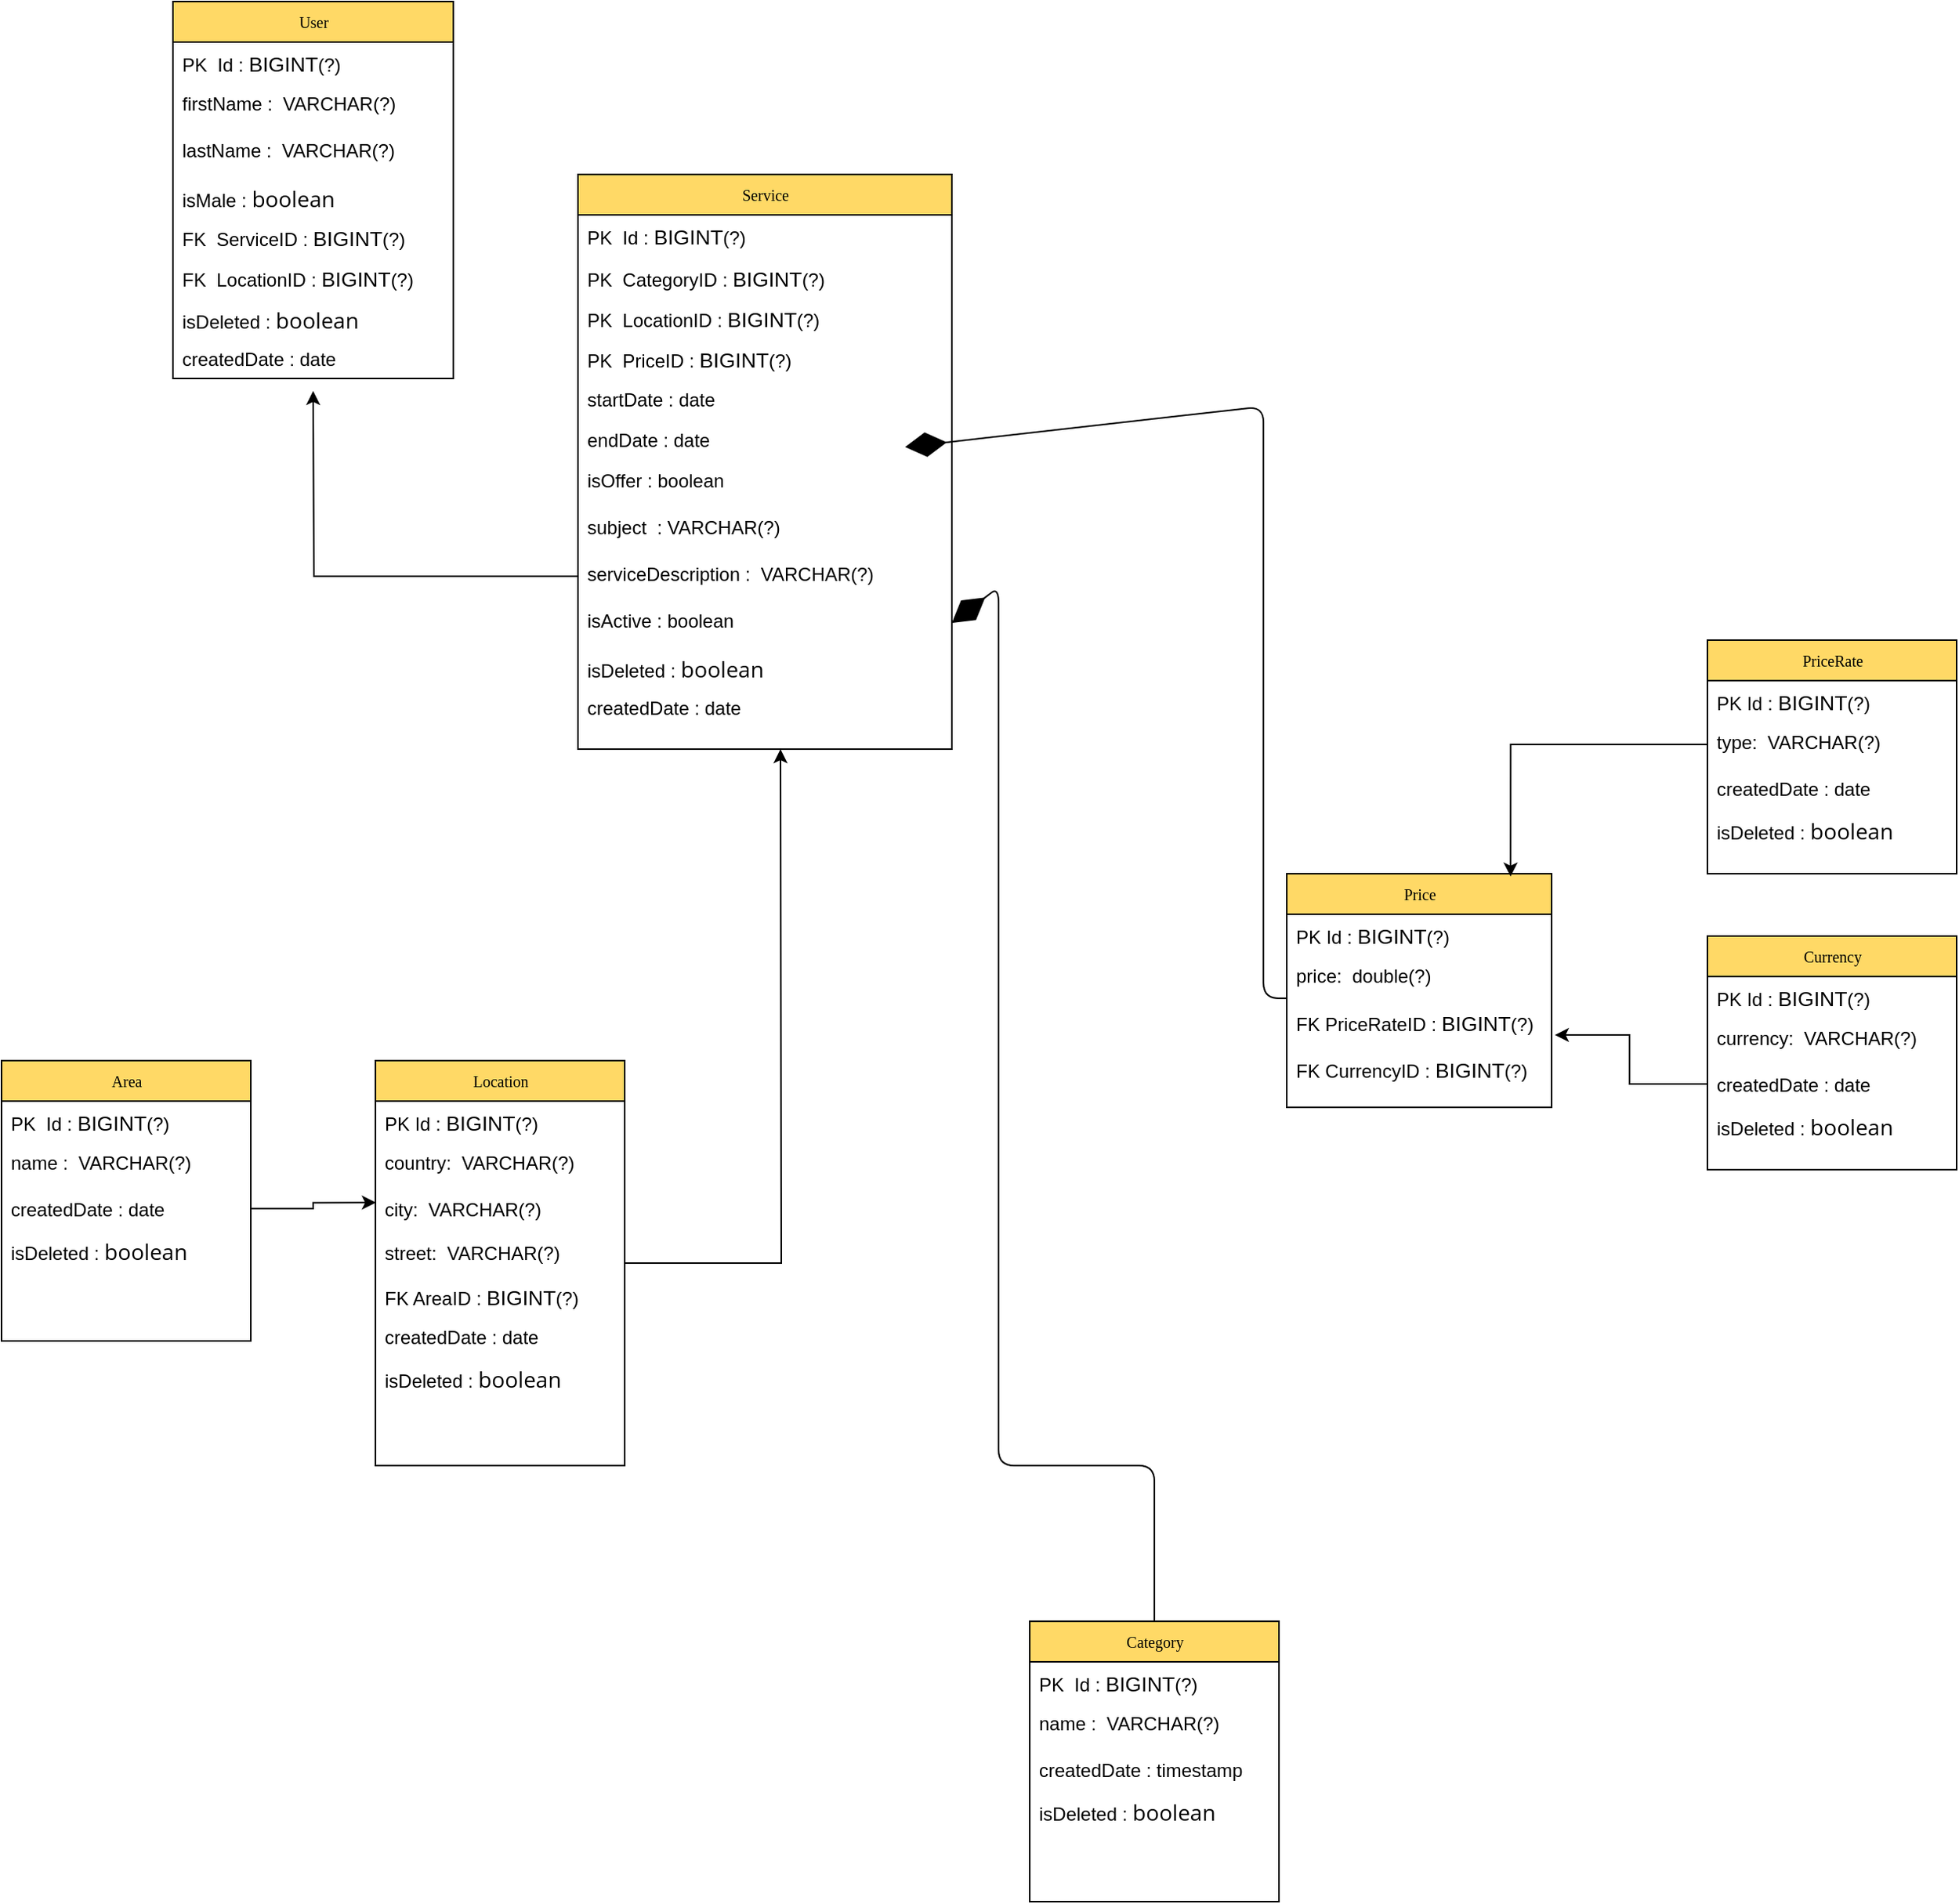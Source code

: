<mxfile version="12.8.1" type="github">
  <diagram id="fjW9XBGuvEGNRJiDpevI" name="Page-1">
    <mxGraphModel dx="1646" dy="1749" grid="1" gridSize="10" guides="1" tooltips="1" connect="1" arrows="1" fold="1" page="1" pageScale="1" pageWidth="850" pageHeight="1100" math="0" shadow="0">
      <root>
        <mxCell id="0" />
        <mxCell id="1" parent="0" />
        <mxCell id="ZYrpAKafaMUzDecGM8QH-43" value="Category" style="swimlane;html=1;fontStyle=0;childLayout=stackLayout;horizontal=1;startSize=26;fillColor=#FFD966;horizontalStack=0;resizeParent=1;resizeLast=0;collapsible=1;marginBottom=0;swimlaneFillColor=#ffffff;rounded=0;shadow=0;comic=0;labelBackgroundColor=none;strokeWidth=1;fontFamily=Verdana;fontSize=10;align=center;" parent="1" vertex="1">
          <mxGeometry x="-170" y="500" width="160" height="180" as="geometry" />
        </mxCell>
        <mxCell id="4Ubxrk7s4MT3tRCv33ai-3" value="PK&amp;nbsp; Id :&amp;nbsp;&lt;span style=&quot;font-family: &amp;#34;arial&amp;#34; , &amp;#34;helvetica&amp;#34; , sans-serif ; font-size: 13.333px ; background-color: rgb(255 , 255 , 255)&quot;&gt;BIGINT&lt;/span&gt;(?)&lt;span style=&quot;font-family: &amp;#34;arial&amp;#34; , &amp;#34;helvetica&amp;#34; , sans-serif ; font-size: 13.333px ; background-color: rgb(255 , 255 , 255)&quot;&gt;&lt;br&gt;&amp;nbsp;&lt;/span&gt;" style="text;html=1;strokeColor=none;fillColor=none;align=left;verticalAlign=top;spacingLeft=4;spacingRight=4;whiteSpace=wrap;overflow=hidden;rotatable=0;points=[[0,0.5],[1,0.5]];portConstraint=eastwest;" vertex="1" parent="ZYrpAKafaMUzDecGM8QH-43">
          <mxGeometry y="26" width="160" height="26" as="geometry" />
        </mxCell>
        <mxCell id="ZYrpAKafaMUzDecGM8QH-44" value="name :&amp;nbsp; VARCHAR(?)" style="text;html=1;strokeColor=none;fillColor=none;align=left;verticalAlign=top;spacingLeft=4;spacingRight=4;whiteSpace=wrap;overflow=hidden;rotatable=0;points=[[0,0.5],[1,0.5]];portConstraint=eastwest;" parent="ZYrpAKafaMUzDecGM8QH-43" vertex="1">
          <mxGeometry y="52" width="160" height="30" as="geometry" />
        </mxCell>
        <mxCell id="4Ubxrk7s4MT3tRCv33ai-4" value="createdDate : timestamp" style="text;html=1;strokeColor=none;fillColor=none;align=left;verticalAlign=top;spacingLeft=4;spacingRight=4;whiteSpace=wrap;overflow=hidden;rotatable=0;points=[[0,0.5],[1,0.5]];portConstraint=eastwest;" vertex="1" parent="ZYrpAKafaMUzDecGM8QH-43">
          <mxGeometry y="82" width="160" height="26" as="geometry" />
        </mxCell>
        <mxCell id="4Ubxrk7s4MT3tRCv33ai-5" value="isDeleted :&amp;nbsp;&lt;span style=&quot;font-family: &amp;#34;open sans&amp;#34; , &amp;#34;arial&amp;#34; , sans-serif ; font-size: 14px&quot;&gt;boolean&lt;/span&gt;" style="text;html=1;strokeColor=none;fillColor=none;align=left;verticalAlign=top;spacingLeft=4;spacingRight=4;whiteSpace=wrap;overflow=hidden;rotatable=0;points=[[0,0.5],[1,0.5]];portConstraint=eastwest;" vertex="1" parent="ZYrpAKafaMUzDecGM8QH-43">
          <mxGeometry y="108" width="160" height="26" as="geometry" />
        </mxCell>
        <mxCell id="ZYrpAKafaMUzDecGM8QH-45" value="Service" style="swimlane;html=1;fontStyle=0;childLayout=stackLayout;horizontal=1;startSize=26;fillColor=#FFD966;horizontalStack=0;resizeParent=1;resizeLast=0;collapsible=1;marginBottom=0;swimlaneFillColor=#ffffff;rounded=0;shadow=0;comic=0;labelBackgroundColor=none;strokeWidth=1;fontFamily=Verdana;fontSize=10;align=center;" parent="1" vertex="1">
          <mxGeometry x="-460" y="-429" width="240" height="369" as="geometry" />
        </mxCell>
        <mxCell id="4Ubxrk7s4MT3tRCv33ai-59" value="PK&amp;nbsp; Id :&amp;nbsp;&lt;span style=&quot;font-family: &amp;#34;arial&amp;#34; , &amp;#34;helvetica&amp;#34; , sans-serif ; font-size: 13.333px ; background-color: rgb(255 , 255 , 255)&quot;&gt;BIGINT&lt;/span&gt;(?)&lt;span style=&quot;font-family: &amp;#34;arial&amp;#34; , &amp;#34;helvetica&amp;#34; , sans-serif ; font-size: 13.333px ; background-color: rgb(255 , 255 , 255)&quot;&gt;&lt;br&gt;&amp;nbsp;&lt;/span&gt;" style="text;html=1;strokeColor=none;fillColor=none;align=left;verticalAlign=top;spacingLeft=4;spacingRight=4;whiteSpace=wrap;overflow=hidden;rotatable=0;points=[[0,0.5],[1,0.5]];portConstraint=eastwest;" vertex="1" parent="ZYrpAKafaMUzDecGM8QH-45">
          <mxGeometry y="26" width="240" height="27" as="geometry" />
        </mxCell>
        <mxCell id="ZYrpAKafaMUzDecGM8QH-46" value="PK&amp;nbsp; CategoryID :&amp;nbsp;&lt;span style=&quot;font-family: &amp;#34;arial&amp;#34; , &amp;#34;helvetica&amp;#34; , sans-serif ; font-size: 13.333px ; background-color: rgb(255 , 255 , 255)&quot;&gt;BIGINT&lt;/span&gt;(?)&lt;span style=&quot;font-family: &amp;#34;arial&amp;#34; , &amp;#34;helvetica&amp;#34; , sans-serif ; font-size: 13.333px ; background-color: rgb(255 , 255 , 255)&quot;&gt;&lt;br&gt;&amp;nbsp;&lt;/span&gt;" style="text;html=1;strokeColor=none;fillColor=none;align=left;verticalAlign=top;spacingLeft=4;spacingRight=4;whiteSpace=wrap;overflow=hidden;rotatable=0;points=[[0,0.5],[1,0.5]];portConstraint=eastwest;" parent="ZYrpAKafaMUzDecGM8QH-45" vertex="1">
          <mxGeometry y="53" width="240" height="26" as="geometry" />
        </mxCell>
        <mxCell id="4Ubxrk7s4MT3tRCv33ai-65" value="PK&amp;nbsp; LocationID :&amp;nbsp;&lt;span style=&quot;font-family: &amp;#34;arial&amp;#34; , &amp;#34;helvetica&amp;#34; , sans-serif ; font-size: 13.333px ; background-color: rgb(255 , 255 , 255)&quot;&gt;BIGINT&lt;/span&gt;(?)&lt;span style=&quot;font-family: &amp;#34;arial&amp;#34; , &amp;#34;helvetica&amp;#34; , sans-serif ; font-size: 13.333px ; background-color: rgb(255 , 255 , 255)&quot;&gt;&lt;br&gt;&amp;nbsp;&lt;/span&gt;" style="text;html=1;strokeColor=none;fillColor=none;align=left;verticalAlign=top;spacingLeft=4;spacingRight=4;whiteSpace=wrap;overflow=hidden;rotatable=0;points=[[0,0.5],[1,0.5]];portConstraint=eastwest;" vertex="1" parent="ZYrpAKafaMUzDecGM8QH-45">
          <mxGeometry y="79" width="240" height="26" as="geometry" />
        </mxCell>
        <mxCell id="4Ubxrk7s4MT3tRCv33ai-66" value="PK&amp;nbsp; PriceID :&amp;nbsp;&lt;span style=&quot;font-family: &amp;#34;arial&amp;#34; , &amp;#34;helvetica&amp;#34; , sans-serif ; font-size: 13.333px ; background-color: rgb(255 , 255 , 255)&quot;&gt;BIGINT&lt;/span&gt;(?)&lt;span style=&quot;font-family: &amp;#34;arial&amp;#34; , &amp;#34;helvetica&amp;#34; , sans-serif ; font-size: 13.333px ; background-color: rgb(255 , 255 , 255)&quot;&gt;&lt;br&gt;&amp;nbsp;&lt;/span&gt;" style="text;html=1;strokeColor=none;fillColor=none;align=left;verticalAlign=top;spacingLeft=4;spacingRight=4;whiteSpace=wrap;overflow=hidden;rotatable=0;points=[[0,0.5],[1,0.5]];portConstraint=eastwest;" vertex="1" parent="ZYrpAKafaMUzDecGM8QH-45">
          <mxGeometry y="105" width="240" height="26" as="geometry" />
        </mxCell>
        <mxCell id="ZYrpAKafaMUzDecGM8QH-49" value="startDate : date" style="text;html=1;strokeColor=none;fillColor=none;align=left;verticalAlign=top;spacingLeft=4;spacingRight=4;whiteSpace=wrap;overflow=hidden;rotatable=0;points=[[0,0.5],[1,0.5]];portConstraint=eastwest;" parent="ZYrpAKafaMUzDecGM8QH-45" vertex="1">
          <mxGeometry y="131" width="240" height="26" as="geometry" />
        </mxCell>
        <mxCell id="4Ubxrk7s4MT3tRCv33ai-63" value="endDate : date" style="text;html=1;strokeColor=none;fillColor=none;align=left;verticalAlign=top;spacingLeft=4;spacingRight=4;whiteSpace=wrap;overflow=hidden;rotatable=0;points=[[0,0.5],[1,0.5]];portConstraint=eastwest;" vertex="1" parent="ZYrpAKafaMUzDecGM8QH-45">
          <mxGeometry y="157" width="240" height="26" as="geometry" />
        </mxCell>
        <mxCell id="ZYrpAKafaMUzDecGM8QH-51" value="isOffer : boolean" style="text;html=1;strokeColor=none;fillColor=none;align=left;verticalAlign=top;spacingLeft=4;spacingRight=4;whiteSpace=wrap;overflow=hidden;rotatable=0;points=[[0,0.5],[1,0.5]];portConstraint=eastwest;" parent="ZYrpAKafaMUzDecGM8QH-45" vertex="1">
          <mxGeometry y="183" width="240" height="30" as="geometry" />
        </mxCell>
        <mxCell id="ZYrpAKafaMUzDecGM8QH-52" value="subject&amp;nbsp; : VARCHAR(?)" style="text;html=1;strokeColor=none;fillColor=none;align=left;verticalAlign=top;spacingLeft=4;spacingRight=4;whiteSpace=wrap;overflow=hidden;rotatable=0;points=[[0,0.5],[1,0.5]];portConstraint=eastwest;" parent="ZYrpAKafaMUzDecGM8QH-45" vertex="1">
          <mxGeometry y="213" width="240" height="30" as="geometry" />
        </mxCell>
        <mxCell id="ZYrpAKafaMUzDecGM8QH-53" value="serviceDescription :&amp;nbsp; VARCHAR(?)" style="text;html=1;strokeColor=none;fillColor=none;align=left;verticalAlign=top;spacingLeft=4;spacingRight=4;whiteSpace=wrap;overflow=hidden;rotatable=0;points=[[0,0.5],[1,0.5]];portConstraint=eastwest;" parent="ZYrpAKafaMUzDecGM8QH-45" vertex="1">
          <mxGeometry y="243" width="240" height="30" as="geometry" />
        </mxCell>
        <mxCell id="ZYrpAKafaMUzDecGM8QH-54" value="isActive : boolean" style="text;html=1;strokeColor=none;fillColor=none;align=left;verticalAlign=top;spacingLeft=4;spacingRight=4;whiteSpace=wrap;overflow=hidden;rotatable=0;points=[[0,0.5],[1,0.5]];portConstraint=eastwest;" parent="ZYrpAKafaMUzDecGM8QH-45" vertex="1">
          <mxGeometry y="273" width="240" height="30" as="geometry" />
        </mxCell>
        <mxCell id="4Ubxrk7s4MT3tRCv33ai-61" value="isDeleted :&amp;nbsp;&lt;span style=&quot;font-family: &amp;#34;open sans&amp;#34; , &amp;#34;arial&amp;#34; , sans-serif ; font-size: 14px&quot;&gt;boolean&lt;/span&gt;" style="text;html=1;strokeColor=none;fillColor=none;align=left;verticalAlign=top;spacingLeft=4;spacingRight=4;whiteSpace=wrap;overflow=hidden;rotatable=0;points=[[0,0.5],[1,0.5]];portConstraint=eastwest;" vertex="1" parent="ZYrpAKafaMUzDecGM8QH-45">
          <mxGeometry y="303" width="240" height="26" as="geometry" />
        </mxCell>
        <mxCell id="4Ubxrk7s4MT3tRCv33ai-60" value="createdDate : date" style="text;html=1;strokeColor=none;fillColor=none;align=left;verticalAlign=top;spacingLeft=4;spacingRight=4;whiteSpace=wrap;overflow=hidden;rotatable=0;points=[[0,0.5],[1,0.5]];portConstraint=eastwest;" vertex="1" parent="ZYrpAKafaMUzDecGM8QH-45">
          <mxGeometry y="329" width="240" height="26" as="geometry" />
        </mxCell>
        <mxCell id="ZYrpAKafaMUzDecGM8QH-66" value="" style="endArrow=diamondThin;endFill=1;endSize=24;html=1;exitX=0;exitY=0.5;exitDx=0;exitDy=0;entryX=1;entryY=0.5;entryDx=0;entryDy=0;" parent="1" edge="1">
          <mxGeometry width="160" relative="1" as="geometry">
            <mxPoint y="100.0" as="sourcePoint" />
            <mxPoint x="-250" y="-254" as="targetPoint" />
            <Array as="points">
              <mxPoint x="-20" y="100" />
              <mxPoint x="-20" y="-280" />
            </Array>
          </mxGeometry>
        </mxCell>
        <mxCell id="ZYrpAKafaMUzDecGM8QH-68" value="" style="endArrow=diamondThin;endFill=1;endSize=24;html=1;exitX=0.5;exitY=0;exitDx=0;exitDy=0;entryX=1;entryY=0.5;entryDx=0;entryDy=0;" parent="1" source="ZYrpAKafaMUzDecGM8QH-43" target="ZYrpAKafaMUzDecGM8QH-54" edge="1">
          <mxGeometry width="160" relative="1" as="geometry">
            <mxPoint x="-370" y="110" as="sourcePoint" />
            <mxPoint x="-260" y="220" as="targetPoint" />
            <Array as="points">
              <mxPoint x="-90" y="400" />
              <mxPoint x="-190" y="400" />
              <mxPoint x="-190" y="265" />
              <mxPoint x="-190" y="-164" />
            </Array>
          </mxGeometry>
        </mxCell>
        <mxCell id="4Ubxrk7s4MT3tRCv33ai-6" value="Area" style="swimlane;html=1;fontStyle=0;childLayout=stackLayout;horizontal=1;startSize=26;fillColor=#FFD966;horizontalStack=0;resizeParent=1;resizeLast=0;collapsible=1;marginBottom=0;swimlaneFillColor=#ffffff;rounded=0;shadow=0;comic=0;labelBackgroundColor=none;strokeWidth=1;fontFamily=Verdana;fontSize=10;align=center;" vertex="1" parent="1">
          <mxGeometry x="-830" y="140" width="160" height="180" as="geometry" />
        </mxCell>
        <mxCell id="4Ubxrk7s4MT3tRCv33ai-8" value="PK&amp;nbsp; Id :&amp;nbsp;&lt;span style=&quot;font-family: &amp;#34;arial&amp;#34; , &amp;#34;helvetica&amp;#34; , sans-serif ; font-size: 13.333px ; background-color: rgb(255 , 255 , 255)&quot;&gt;BIGINT&lt;/span&gt;(?)&lt;span style=&quot;font-family: &amp;#34;arial&amp;#34; , &amp;#34;helvetica&amp;#34; , sans-serif ; font-size: 13.333px ; background-color: rgb(255 , 255 , 255)&quot;&gt;&lt;br&gt;&amp;nbsp;&lt;/span&gt;" style="text;html=1;strokeColor=none;fillColor=none;align=left;verticalAlign=top;spacingLeft=4;spacingRight=4;whiteSpace=wrap;overflow=hidden;rotatable=0;points=[[0,0.5],[1,0.5]];portConstraint=eastwest;" vertex="1" parent="4Ubxrk7s4MT3tRCv33ai-6">
          <mxGeometry y="26" width="160" height="26" as="geometry" />
        </mxCell>
        <mxCell id="4Ubxrk7s4MT3tRCv33ai-7" value="name :&amp;nbsp; VARCHAR(?)" style="text;html=1;strokeColor=none;fillColor=none;align=left;verticalAlign=top;spacingLeft=4;spacingRight=4;whiteSpace=wrap;overflow=hidden;rotatable=0;points=[[0,0.5],[1,0.5]];portConstraint=eastwest;" vertex="1" parent="4Ubxrk7s4MT3tRCv33ai-6">
          <mxGeometry y="52" width="160" height="30" as="geometry" />
        </mxCell>
        <mxCell id="4Ubxrk7s4MT3tRCv33ai-9" value="createdDate : date" style="text;html=1;strokeColor=none;fillColor=none;align=left;verticalAlign=top;spacingLeft=4;spacingRight=4;whiteSpace=wrap;overflow=hidden;rotatable=0;points=[[0,0.5],[1,0.5]];portConstraint=eastwest;" vertex="1" parent="4Ubxrk7s4MT3tRCv33ai-6">
          <mxGeometry y="82" width="160" height="26" as="geometry" />
        </mxCell>
        <mxCell id="4Ubxrk7s4MT3tRCv33ai-10" value="isDeleted :&amp;nbsp;&lt;span style=&quot;font-family: &amp;#34;open sans&amp;#34; , &amp;#34;arial&amp;#34; , sans-serif ; font-size: 14px&quot;&gt;boolean&lt;/span&gt;" style="text;html=1;strokeColor=none;fillColor=none;align=left;verticalAlign=top;spacingLeft=4;spacingRight=4;whiteSpace=wrap;overflow=hidden;rotatable=0;points=[[0,0.5],[1,0.5]];portConstraint=eastwest;" vertex="1" parent="4Ubxrk7s4MT3tRCv33ai-6">
          <mxGeometry y="108" width="160" height="26" as="geometry" />
        </mxCell>
        <mxCell id="4Ubxrk7s4MT3tRCv33ai-11" value="User" style="swimlane;html=1;fontStyle=0;childLayout=stackLayout;horizontal=1;startSize=26;fillColor=#FFD966;horizontalStack=0;resizeParent=1;resizeLast=0;collapsible=1;marginBottom=0;swimlaneFillColor=#ffffff;rounded=0;shadow=0;comic=0;labelBackgroundColor=none;strokeWidth=1;fontFamily=Verdana;fontSize=10;align=center;" vertex="1" parent="1">
          <mxGeometry x="-720" y="-540" width="180" height="242" as="geometry" />
        </mxCell>
        <mxCell id="4Ubxrk7s4MT3tRCv33ai-13" value="PK&amp;nbsp; Id :&amp;nbsp;&lt;span style=&quot;font-family: &amp;#34;arial&amp;#34; , &amp;#34;helvetica&amp;#34; , sans-serif ; font-size: 13.333px ; background-color: rgb(255 , 255 , 255)&quot;&gt;BIGINT&lt;/span&gt;(?)&lt;span style=&quot;font-family: &amp;#34;arial&amp;#34; , &amp;#34;helvetica&amp;#34; , sans-serif ; font-size: 13.333px ; background-color: rgb(255 , 255 , 255)&quot;&gt;&lt;br&gt;&amp;nbsp;&lt;/span&gt;" style="text;html=1;strokeColor=none;fillColor=none;align=left;verticalAlign=top;spacingLeft=4;spacingRight=4;whiteSpace=wrap;overflow=hidden;rotatable=0;points=[[0,0.5],[1,0.5]];portConstraint=eastwest;" vertex="1" parent="4Ubxrk7s4MT3tRCv33ai-11">
          <mxGeometry y="26" width="180" height="26" as="geometry" />
        </mxCell>
        <mxCell id="4Ubxrk7s4MT3tRCv33ai-12" value="firstName :&amp;nbsp; VARCHAR(?)" style="text;html=1;strokeColor=none;fillColor=none;align=left;verticalAlign=top;spacingLeft=4;spacingRight=4;whiteSpace=wrap;overflow=hidden;rotatable=0;points=[[0,0.5],[1,0.5]];portConstraint=eastwest;" vertex="1" parent="4Ubxrk7s4MT3tRCv33ai-11">
          <mxGeometry y="52" width="180" height="30" as="geometry" />
        </mxCell>
        <mxCell id="4Ubxrk7s4MT3tRCv33ai-18" value="lastName :&amp;nbsp; VARCHAR(?)" style="text;html=1;strokeColor=none;fillColor=none;align=left;verticalAlign=top;spacingLeft=4;spacingRight=4;whiteSpace=wrap;overflow=hidden;rotatable=0;points=[[0,0.5],[1,0.5]];portConstraint=eastwest;" vertex="1" parent="4Ubxrk7s4MT3tRCv33ai-11">
          <mxGeometry y="82" width="180" height="30" as="geometry" />
        </mxCell>
        <mxCell id="4Ubxrk7s4MT3tRCv33ai-15" value="isMale :&amp;nbsp;&lt;span style=&quot;font-family: &amp;#34;open sans&amp;#34; , &amp;#34;arial&amp;#34; , sans-serif ; font-size: 14px&quot;&gt;boolean&lt;/span&gt;" style="text;html=1;strokeColor=none;fillColor=none;align=left;verticalAlign=top;spacingLeft=4;spacingRight=4;whiteSpace=wrap;overflow=hidden;rotatable=0;points=[[0,0.5],[1,0.5]];portConstraint=eastwest;" vertex="1" parent="4Ubxrk7s4MT3tRCv33ai-11">
          <mxGeometry y="112" width="180" height="26" as="geometry" />
        </mxCell>
        <mxCell id="4Ubxrk7s4MT3tRCv33ai-56" value="FK&amp;nbsp; ServiceID :&amp;nbsp;&lt;span style=&quot;font-family: &amp;#34;arial&amp;#34; , &amp;#34;helvetica&amp;#34; , sans-serif ; font-size: 13.333px ; background-color: rgb(255 , 255 , 255)&quot;&gt;BIGINT&lt;/span&gt;(?)&lt;span style=&quot;font-family: &amp;#34;arial&amp;#34; , &amp;#34;helvetica&amp;#34; , sans-serif ; font-size: 13.333px ; background-color: rgb(255 , 255 , 255)&quot;&gt;&lt;br&gt;&amp;nbsp;&lt;/span&gt;" style="text;html=1;strokeColor=none;fillColor=none;align=left;verticalAlign=top;spacingLeft=4;spacingRight=4;whiteSpace=wrap;overflow=hidden;rotatable=0;points=[[0,0.5],[1,0.5]];portConstraint=eastwest;" vertex="1" parent="4Ubxrk7s4MT3tRCv33ai-11">
          <mxGeometry y="138" width="180" height="26" as="geometry" />
        </mxCell>
        <mxCell id="4Ubxrk7s4MT3tRCv33ai-57" value="FK&amp;nbsp; LocationID :&amp;nbsp;&lt;span style=&quot;font-family: &amp;#34;arial&amp;#34; , &amp;#34;helvetica&amp;#34; , sans-serif ; font-size: 13.333px ; background-color: rgb(255 , 255 , 255)&quot;&gt;BIGINT&lt;/span&gt;(?)&lt;span style=&quot;font-family: &amp;#34;arial&amp;#34; , &amp;#34;helvetica&amp;#34; , sans-serif ; font-size: 13.333px ; background-color: rgb(255 , 255 , 255)&quot;&gt;&lt;br&gt;&amp;nbsp;&lt;/span&gt;" style="text;html=1;strokeColor=none;fillColor=none;align=left;verticalAlign=top;spacingLeft=4;spacingRight=4;whiteSpace=wrap;overflow=hidden;rotatable=0;points=[[0,0.5],[1,0.5]];portConstraint=eastwest;" vertex="1" parent="4Ubxrk7s4MT3tRCv33ai-11">
          <mxGeometry y="164" width="180" height="26" as="geometry" />
        </mxCell>
        <mxCell id="4Ubxrk7s4MT3tRCv33ai-14" value="isDeleted :&amp;nbsp;&lt;span style=&quot;font-family: &amp;#34;open sans&amp;#34; , &amp;#34;arial&amp;#34; , sans-serif ; font-size: 14px&quot;&gt;boolean&lt;/span&gt;" style="text;html=1;strokeColor=none;fillColor=none;align=left;verticalAlign=top;spacingLeft=4;spacingRight=4;whiteSpace=wrap;overflow=hidden;rotatable=0;points=[[0,0.5],[1,0.5]];portConstraint=eastwest;" vertex="1" parent="4Ubxrk7s4MT3tRCv33ai-11">
          <mxGeometry y="190" width="180" height="26" as="geometry" />
        </mxCell>
        <mxCell id="4Ubxrk7s4MT3tRCv33ai-58" value="createdDate : date" style="text;html=1;strokeColor=none;fillColor=none;align=left;verticalAlign=top;spacingLeft=4;spacingRight=4;whiteSpace=wrap;overflow=hidden;rotatable=0;points=[[0,0.5],[1,0.5]];portConstraint=eastwest;" vertex="1" parent="4Ubxrk7s4MT3tRCv33ai-11">
          <mxGeometry y="216" width="180" height="26" as="geometry" />
        </mxCell>
        <mxCell id="4Ubxrk7s4MT3tRCv33ai-68" style="edgeStyle=orthogonalEdgeStyle;rounded=0;orthogonalLoop=1;jettySize=auto;html=1;" edge="1" parent="1" source="4Ubxrk7s4MT3tRCv33ai-19">
          <mxGeometry relative="1" as="geometry">
            <mxPoint x="-330" y="-60" as="targetPoint" />
          </mxGeometry>
        </mxCell>
        <mxCell id="4Ubxrk7s4MT3tRCv33ai-19" value="Location" style="swimlane;html=1;fontStyle=0;childLayout=stackLayout;horizontal=1;startSize=26;fillColor=#FFD966;horizontalStack=0;resizeParent=1;resizeLast=0;collapsible=1;marginBottom=0;swimlaneFillColor=#ffffff;rounded=0;shadow=0;comic=0;labelBackgroundColor=none;strokeWidth=1;fontFamily=Verdana;fontSize=10;align=center;" vertex="1" parent="1">
          <mxGeometry x="-590" y="140" width="160" height="260" as="geometry" />
        </mxCell>
        <mxCell id="4Ubxrk7s4MT3tRCv33ai-21" value="PK Id :&amp;nbsp;&lt;span style=&quot;font-family: &amp;#34;arial&amp;#34; , &amp;#34;helvetica&amp;#34; , sans-serif ; font-size: 13.333px ; background-color: rgb(255 , 255 , 255)&quot;&gt;BIGINT&lt;/span&gt;(?)&lt;span style=&quot;font-family: &amp;#34;arial&amp;#34; , &amp;#34;helvetica&amp;#34; , sans-serif ; font-size: 13.333px ; background-color: rgb(255 , 255 , 255)&quot;&gt;&lt;br&gt;&amp;nbsp;&lt;/span&gt;" style="text;html=1;strokeColor=none;fillColor=none;align=left;verticalAlign=top;spacingLeft=4;spacingRight=4;whiteSpace=wrap;overflow=hidden;rotatable=0;points=[[0,0.5],[1,0.5]];portConstraint=eastwest;" vertex="1" parent="4Ubxrk7s4MT3tRCv33ai-19">
          <mxGeometry y="26" width="160" height="26" as="geometry" />
        </mxCell>
        <mxCell id="4Ubxrk7s4MT3tRCv33ai-20" value="country:&amp;nbsp; VARCHAR(?)" style="text;html=1;strokeColor=none;fillColor=none;align=left;verticalAlign=top;spacingLeft=4;spacingRight=4;whiteSpace=wrap;overflow=hidden;rotatable=0;points=[[0,0.5],[1,0.5]];portConstraint=eastwest;" vertex="1" parent="4Ubxrk7s4MT3tRCv33ai-19">
          <mxGeometry y="52" width="160" height="30" as="geometry" />
        </mxCell>
        <mxCell id="4Ubxrk7s4MT3tRCv33ai-25" value="city:&amp;nbsp; VARCHAR(?)" style="text;html=1;strokeColor=none;fillColor=none;align=left;verticalAlign=top;spacingLeft=4;spacingRight=4;whiteSpace=wrap;overflow=hidden;rotatable=0;points=[[0,0.5],[1,0.5]];portConstraint=eastwest;" vertex="1" parent="4Ubxrk7s4MT3tRCv33ai-19">
          <mxGeometry y="82" width="160" height="28" as="geometry" />
        </mxCell>
        <mxCell id="4Ubxrk7s4MT3tRCv33ai-28" value="street:&amp;nbsp; VARCHAR(?)" style="text;html=1;strokeColor=none;fillColor=none;align=left;verticalAlign=top;spacingLeft=4;spacingRight=4;whiteSpace=wrap;overflow=hidden;rotatable=0;points=[[0,0.5],[1,0.5]];portConstraint=eastwest;" vertex="1" parent="4Ubxrk7s4MT3tRCv33ai-19">
          <mxGeometry y="110" width="160" height="28" as="geometry" />
        </mxCell>
        <mxCell id="4Ubxrk7s4MT3tRCv33ai-26" value="FK AreaID :&amp;nbsp;&lt;span style=&quot;font-family: &amp;#34;arial&amp;#34; , &amp;#34;helvetica&amp;#34; , sans-serif ; font-size: 13.333px ; background-color: rgb(255 , 255 , 255)&quot;&gt;BIGINT&lt;/span&gt;(?)&lt;span style=&quot;font-family: &amp;#34;arial&amp;#34; , &amp;#34;helvetica&amp;#34; , sans-serif ; font-size: 13.333px ; background-color: rgb(255 , 255 , 255)&quot;&gt;&lt;br&gt;&amp;nbsp;&lt;/span&gt;" style="text;html=1;strokeColor=none;fillColor=none;align=left;verticalAlign=top;spacingLeft=4;spacingRight=4;whiteSpace=wrap;overflow=hidden;rotatable=0;points=[[0,0.5],[1,0.5]];portConstraint=eastwest;" vertex="1" parent="4Ubxrk7s4MT3tRCv33ai-19">
          <mxGeometry y="138" width="160" height="26" as="geometry" />
        </mxCell>
        <mxCell id="4Ubxrk7s4MT3tRCv33ai-22" value="createdDate : date" style="text;html=1;strokeColor=none;fillColor=none;align=left;verticalAlign=top;spacingLeft=4;spacingRight=4;whiteSpace=wrap;overflow=hidden;rotatable=0;points=[[0,0.5],[1,0.5]];portConstraint=eastwest;" vertex="1" parent="4Ubxrk7s4MT3tRCv33ai-19">
          <mxGeometry y="164" width="160" height="26" as="geometry" />
        </mxCell>
        <mxCell id="4Ubxrk7s4MT3tRCv33ai-23" value="isDeleted :&amp;nbsp;&lt;span style=&quot;font-family: &amp;#34;open sans&amp;#34; , &amp;#34;arial&amp;#34; , sans-serif ; font-size: 14px&quot;&gt;boolean&lt;/span&gt;" style="text;html=1;strokeColor=none;fillColor=none;align=left;verticalAlign=top;spacingLeft=4;spacingRight=4;whiteSpace=wrap;overflow=hidden;rotatable=0;points=[[0,0.5],[1,0.5]];portConstraint=eastwest;" vertex="1" parent="4Ubxrk7s4MT3tRCv33ai-19">
          <mxGeometry y="190" width="160" height="26" as="geometry" />
        </mxCell>
        <mxCell id="4Ubxrk7s4MT3tRCv33ai-32" value="Currency" style="swimlane;html=1;fontStyle=0;childLayout=stackLayout;horizontal=1;startSize=26;fillColor=#FFD966;horizontalStack=0;resizeParent=1;resizeLast=0;collapsible=1;marginBottom=0;swimlaneFillColor=#ffffff;rounded=0;shadow=0;comic=0;labelBackgroundColor=none;strokeWidth=1;fontFamily=Verdana;fontSize=10;align=center;" vertex="1" parent="1">
          <mxGeometry x="265" y="60" width="160" height="150" as="geometry" />
        </mxCell>
        <mxCell id="4Ubxrk7s4MT3tRCv33ai-33" value="PK Id :&amp;nbsp;&lt;span style=&quot;font-family: &amp;#34;arial&amp;#34; , &amp;#34;helvetica&amp;#34; , sans-serif ; font-size: 13.333px ; background-color: rgb(255 , 255 , 255)&quot;&gt;BIGINT&lt;/span&gt;(?)&lt;span style=&quot;font-family: &amp;#34;arial&amp;#34; , &amp;#34;helvetica&amp;#34; , sans-serif ; font-size: 13.333px ; background-color: rgb(255 , 255 , 255)&quot;&gt;&lt;br&gt;&amp;nbsp;&lt;/span&gt;" style="text;html=1;strokeColor=none;fillColor=none;align=left;verticalAlign=top;spacingLeft=4;spacingRight=4;whiteSpace=wrap;overflow=hidden;rotatable=0;points=[[0,0.5],[1,0.5]];portConstraint=eastwest;" vertex="1" parent="4Ubxrk7s4MT3tRCv33ai-32">
          <mxGeometry y="26" width="160" height="26" as="geometry" />
        </mxCell>
        <mxCell id="4Ubxrk7s4MT3tRCv33ai-34" value="currency:&amp;nbsp; VARCHAR(?)" style="text;html=1;strokeColor=none;fillColor=none;align=left;verticalAlign=top;spacingLeft=4;spacingRight=4;whiteSpace=wrap;overflow=hidden;rotatable=0;points=[[0,0.5],[1,0.5]];portConstraint=eastwest;" vertex="1" parent="4Ubxrk7s4MT3tRCv33ai-32">
          <mxGeometry y="52" width="160" height="30" as="geometry" />
        </mxCell>
        <mxCell id="4Ubxrk7s4MT3tRCv33ai-38" value="createdDate : date" style="text;html=1;strokeColor=none;fillColor=none;align=left;verticalAlign=top;spacingLeft=4;spacingRight=4;whiteSpace=wrap;overflow=hidden;rotatable=0;points=[[0,0.5],[1,0.5]];portConstraint=eastwest;" vertex="1" parent="4Ubxrk7s4MT3tRCv33ai-32">
          <mxGeometry y="82" width="160" height="26" as="geometry" />
        </mxCell>
        <mxCell id="4Ubxrk7s4MT3tRCv33ai-39" value="isDeleted :&amp;nbsp;&lt;span style=&quot;font-family: &amp;#34;open sans&amp;#34; , &amp;#34;arial&amp;#34; , sans-serif ; font-size: 14px&quot;&gt;boolean&lt;/span&gt;" style="text;html=1;strokeColor=none;fillColor=none;align=left;verticalAlign=top;spacingLeft=4;spacingRight=4;whiteSpace=wrap;overflow=hidden;rotatable=0;points=[[0,0.5],[1,0.5]];portConstraint=eastwest;" vertex="1" parent="4Ubxrk7s4MT3tRCv33ai-32">
          <mxGeometry y="108" width="160" height="26" as="geometry" />
        </mxCell>
        <mxCell id="4Ubxrk7s4MT3tRCv33ai-40" value="PriceRate" style="swimlane;html=1;fontStyle=0;childLayout=stackLayout;horizontal=1;startSize=26;fillColor=#FFD966;horizontalStack=0;resizeParent=1;resizeLast=0;collapsible=1;marginBottom=0;swimlaneFillColor=#ffffff;rounded=0;shadow=0;comic=0;labelBackgroundColor=none;strokeWidth=1;fontFamily=Verdana;fontSize=10;align=center;" vertex="1" parent="1">
          <mxGeometry x="265" y="-130" width="160" height="150" as="geometry" />
        </mxCell>
        <mxCell id="4Ubxrk7s4MT3tRCv33ai-41" value="PK Id :&amp;nbsp;&lt;span style=&quot;font-family: &amp;#34;arial&amp;#34; , &amp;#34;helvetica&amp;#34; , sans-serif ; font-size: 13.333px ; background-color: rgb(255 , 255 , 255)&quot;&gt;BIGINT&lt;/span&gt;(?)&lt;span style=&quot;font-family: &amp;#34;arial&amp;#34; , &amp;#34;helvetica&amp;#34; , sans-serif ; font-size: 13.333px ; background-color: rgb(255 , 255 , 255)&quot;&gt;&lt;br&gt;&amp;nbsp;&lt;/span&gt;" style="text;html=1;strokeColor=none;fillColor=none;align=left;verticalAlign=top;spacingLeft=4;spacingRight=4;whiteSpace=wrap;overflow=hidden;rotatable=0;points=[[0,0.5],[1,0.5]];portConstraint=eastwest;" vertex="1" parent="4Ubxrk7s4MT3tRCv33ai-40">
          <mxGeometry y="26" width="160" height="26" as="geometry" />
        </mxCell>
        <mxCell id="4Ubxrk7s4MT3tRCv33ai-42" value="type:&amp;nbsp; VARCHAR(?)" style="text;html=1;strokeColor=none;fillColor=none;align=left;verticalAlign=top;spacingLeft=4;spacingRight=4;whiteSpace=wrap;overflow=hidden;rotatable=0;points=[[0,0.5],[1,0.5]];portConstraint=eastwest;" vertex="1" parent="4Ubxrk7s4MT3tRCv33ai-40">
          <mxGeometry y="52" width="160" height="30" as="geometry" />
        </mxCell>
        <mxCell id="4Ubxrk7s4MT3tRCv33ai-43" value="createdDate : date" style="text;html=1;strokeColor=none;fillColor=none;align=left;verticalAlign=top;spacingLeft=4;spacingRight=4;whiteSpace=wrap;overflow=hidden;rotatable=0;points=[[0,0.5],[1,0.5]];portConstraint=eastwest;" vertex="1" parent="4Ubxrk7s4MT3tRCv33ai-40">
          <mxGeometry y="82" width="160" height="26" as="geometry" />
        </mxCell>
        <mxCell id="4Ubxrk7s4MT3tRCv33ai-44" value="isDeleted :&amp;nbsp;&lt;span style=&quot;font-family: &amp;#34;open sans&amp;#34; , &amp;#34;arial&amp;#34; , sans-serif ; font-size: 14px&quot;&gt;boolean&lt;/span&gt;" style="text;html=1;strokeColor=none;fillColor=none;align=left;verticalAlign=top;spacingLeft=4;spacingRight=4;whiteSpace=wrap;overflow=hidden;rotatable=0;points=[[0,0.5],[1,0.5]];portConstraint=eastwest;" vertex="1" parent="4Ubxrk7s4MT3tRCv33ai-40">
          <mxGeometry y="108" width="160" height="26" as="geometry" />
        </mxCell>
        <mxCell id="4Ubxrk7s4MT3tRCv33ai-46" value="Price" style="swimlane;html=1;fontStyle=0;childLayout=stackLayout;horizontal=1;startSize=26;fillColor=#FFD966;horizontalStack=0;resizeParent=1;resizeLast=0;collapsible=1;marginBottom=0;swimlaneFillColor=#ffffff;rounded=0;shadow=0;comic=0;labelBackgroundColor=none;strokeWidth=1;fontFamily=Verdana;fontSize=10;align=center;" vertex="1" parent="1">
          <mxGeometry x="-5" y="20" width="170" height="150" as="geometry" />
        </mxCell>
        <mxCell id="4Ubxrk7s4MT3tRCv33ai-47" value="PK Id :&amp;nbsp;&lt;span style=&quot;font-family: &amp;#34;arial&amp;#34; , &amp;#34;helvetica&amp;#34; , sans-serif ; font-size: 13.333px ; background-color: rgb(255 , 255 , 255)&quot;&gt;BIGINT&lt;/span&gt;(?)&lt;span style=&quot;font-family: &amp;#34;arial&amp;#34; , &amp;#34;helvetica&amp;#34; , sans-serif ; font-size: 13.333px ; background-color: rgb(255 , 255 , 255)&quot;&gt;&lt;br&gt;&amp;nbsp;&lt;/span&gt;" style="text;html=1;strokeColor=none;fillColor=none;align=left;verticalAlign=top;spacingLeft=4;spacingRight=4;whiteSpace=wrap;overflow=hidden;rotatable=0;points=[[0,0.5],[1,0.5]];portConstraint=eastwest;" vertex="1" parent="4Ubxrk7s4MT3tRCv33ai-46">
          <mxGeometry y="26" width="170" height="26" as="geometry" />
        </mxCell>
        <mxCell id="4Ubxrk7s4MT3tRCv33ai-48" value="price:&amp;nbsp; double(?)" style="text;html=1;strokeColor=none;fillColor=none;align=left;verticalAlign=top;spacingLeft=4;spacingRight=4;whiteSpace=wrap;overflow=hidden;rotatable=0;points=[[0,0.5],[1,0.5]];portConstraint=eastwest;" vertex="1" parent="4Ubxrk7s4MT3tRCv33ai-46">
          <mxGeometry y="52" width="170" height="30" as="geometry" />
        </mxCell>
        <mxCell id="4Ubxrk7s4MT3tRCv33ai-54" value="FK PriceRateID :&amp;nbsp;&lt;span style=&quot;font-family: &amp;#34;arial&amp;#34; , &amp;#34;helvetica&amp;#34; , sans-serif ; font-size: 13.333px ; background-color: rgb(255 , 255 , 255)&quot;&gt;BIGINT&lt;/span&gt;(?)&lt;span style=&quot;font-family: &amp;#34;arial&amp;#34; , &amp;#34;helvetica&amp;#34; , sans-serif ; font-size: 13.333px ; background-color: rgb(255 , 255 , 255)&quot;&gt;&lt;br&gt;&amp;nbsp;&lt;/span&gt;" style="text;html=1;strokeColor=none;fillColor=none;align=left;verticalAlign=top;spacingLeft=4;spacingRight=4;whiteSpace=wrap;overflow=hidden;rotatable=0;points=[[0,0.5],[1,0.5]];portConstraint=eastwest;" vertex="1" parent="4Ubxrk7s4MT3tRCv33ai-46">
          <mxGeometry y="82" width="170" height="30" as="geometry" />
        </mxCell>
        <mxCell id="4Ubxrk7s4MT3tRCv33ai-55" value="FK CurrencyID :&amp;nbsp;&lt;span style=&quot;font-family: &amp;#34;arial&amp;#34; , &amp;#34;helvetica&amp;#34; , sans-serif ; font-size: 13.333px ; background-color: rgb(255 , 255 , 255)&quot;&gt;BIGINT&lt;/span&gt;(?)&lt;span style=&quot;font-family: &amp;#34;arial&amp;#34; , &amp;#34;helvetica&amp;#34; , sans-serif ; font-size: 13.333px ; background-color: rgb(255 , 255 , 255)&quot;&gt;&lt;br&gt;&amp;nbsp;&lt;/span&gt;" style="text;html=1;strokeColor=none;fillColor=none;align=left;verticalAlign=top;spacingLeft=4;spacingRight=4;whiteSpace=wrap;overflow=hidden;rotatable=0;points=[[0,0.5],[1,0.5]];portConstraint=eastwest;" vertex="1" parent="4Ubxrk7s4MT3tRCv33ai-46">
          <mxGeometry y="112" width="170" height="30" as="geometry" />
        </mxCell>
        <mxCell id="4Ubxrk7s4MT3tRCv33ai-64" style="edgeStyle=orthogonalEdgeStyle;rounded=0;orthogonalLoop=1;jettySize=auto;html=1;" edge="1" parent="1" source="ZYrpAKafaMUzDecGM8QH-53">
          <mxGeometry relative="1" as="geometry">
            <mxPoint x="-630.0" y="-290" as="targetPoint" />
          </mxGeometry>
        </mxCell>
        <mxCell id="4Ubxrk7s4MT3tRCv33ai-67" style="edgeStyle=orthogonalEdgeStyle;rounded=0;orthogonalLoop=1;jettySize=auto;html=1;exitX=1;exitY=0.5;exitDx=0;exitDy=0;entryX=0.002;entryY=0.327;entryDx=0;entryDy=0;entryPerimeter=0;" edge="1" parent="1" source="4Ubxrk7s4MT3tRCv33ai-9" target="4Ubxrk7s4MT3tRCv33ai-25">
          <mxGeometry relative="1" as="geometry" />
        </mxCell>
        <mxCell id="4Ubxrk7s4MT3tRCv33ai-70" style="edgeStyle=orthogonalEdgeStyle;rounded=0;orthogonalLoop=1;jettySize=auto;html=1;entryX=0.845;entryY=0.012;entryDx=0;entryDy=0;entryPerimeter=0;" edge="1" parent="1" source="4Ubxrk7s4MT3tRCv33ai-42" target="4Ubxrk7s4MT3tRCv33ai-46">
          <mxGeometry relative="1" as="geometry" />
        </mxCell>
        <mxCell id="4Ubxrk7s4MT3tRCv33ai-71" style="edgeStyle=orthogonalEdgeStyle;rounded=0;orthogonalLoop=1;jettySize=auto;html=1;exitX=0;exitY=0.5;exitDx=0;exitDy=0;entryX=1.012;entryY=0.717;entryDx=0;entryDy=0;entryPerimeter=0;" edge="1" parent="1" source="4Ubxrk7s4MT3tRCv33ai-38" target="4Ubxrk7s4MT3tRCv33ai-54">
          <mxGeometry relative="1" as="geometry">
            <mxPoint x="250" y="155.167" as="targetPoint" />
          </mxGeometry>
        </mxCell>
      </root>
    </mxGraphModel>
  </diagram>
</mxfile>
